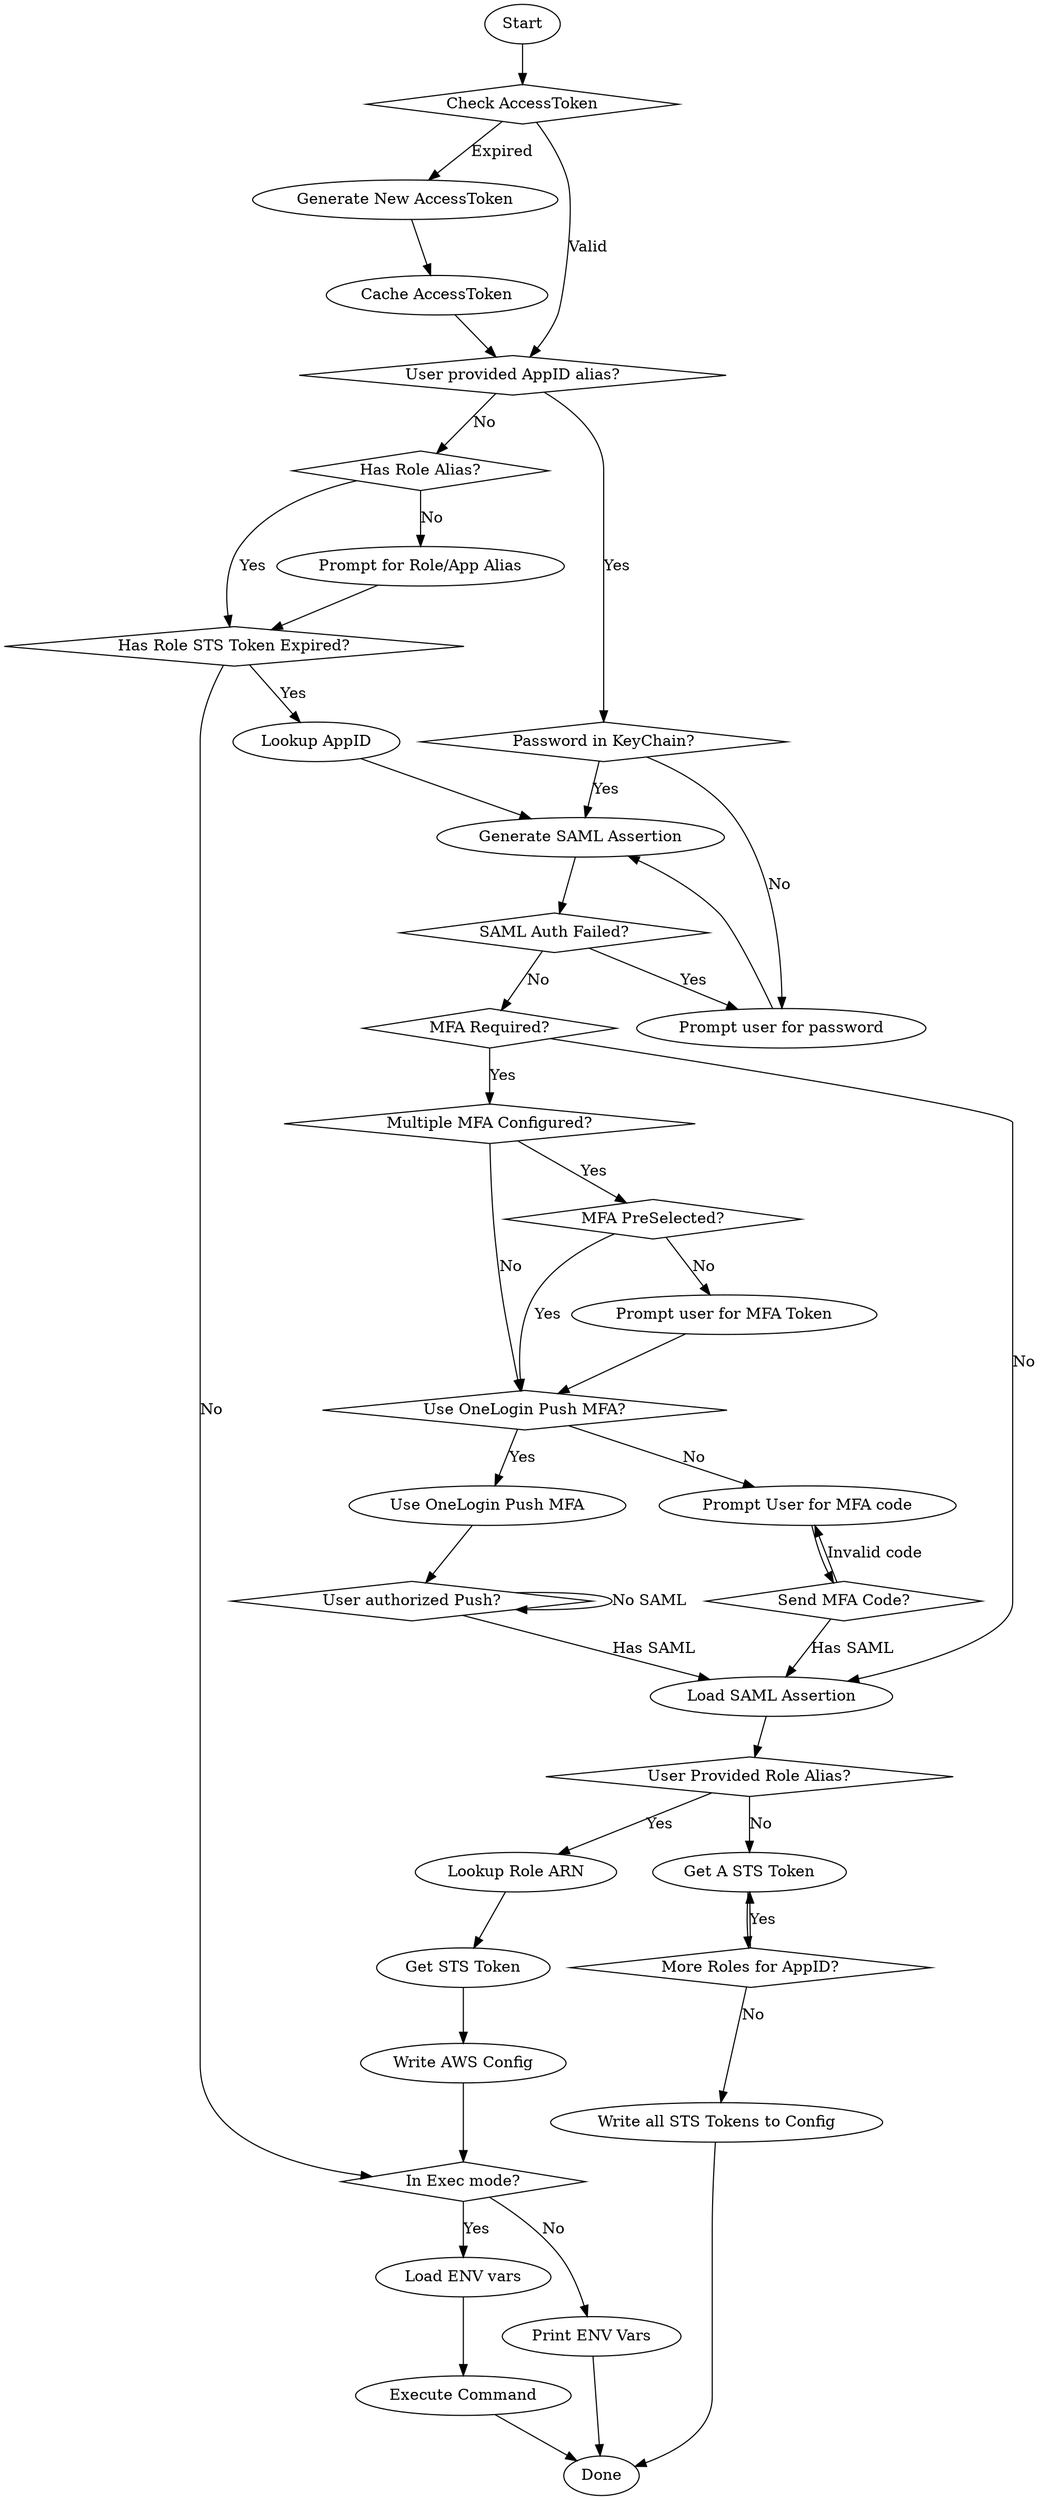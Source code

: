digraph g {
    Start -> AT_Check 
    AT_Check [label="Check AccessToken" shape=diamond]
    AT_Check -> OAuth2 [label="Expired"]
    OAuth2 [label="Generate New AccessToken"]
    AT_Check -> Have_AppAlias [label="Valid"]
    OAuth2 -> CacheOAuth2
    CacheOAuth2 [label="Cache AccessToken"]
    CacheOAuth2 -> Have_AppAlias 
    Have_AppAlias [label="User provided AppID alias?" shape=diamond]
    Have_AppAlias -> Have_RoleAlias [label="No"]
    Have_AppAlias -> Has_Pass [label="Yes"]
    Has_Pass [label="Password in KeyChain?" shape=diamond]
    Has_Pass -> SAML_Assert [label="Yes"]
    Has_Pass -> Prompt_Pass [label="No"]
    Prompt_Pass -> SAML_Assert
    Prompt_Pass [label="Prompt user for password"]

    SAML_Assert -> SAML_Auth_Failed
    SAML_Assert [label="Generate SAML Assertion"]
    SAML_Auth_Failed [label="SAML Auth Failed?" shape=diamond]
    SAML_Auth_Failed -> Prompt_Pass [label="Yes"]
    SAML_Auth_Failed -> MFA_Required [label="No"]

    MFA_Required [label="MFA Required?" shape=diamond]
    MFA_Required -> Multiple_MFA [label="Yes"]
    MFA_Required -> GET_SAML_Assertion [label="No"]

    Multiple_MFA [label="Multiple MFA Configured?" shape=diamond]
    Multiple_MFA -> MFA_Push [label="No"]
    Multiple_MFA -> MFA_Preselect [label="Yes"]

    MFA_Preselect [label="MFA PreSelected?" shape=diamond]
    MFA_Preselect -> MFA_Push [label="Yes"]
    MFA_Preselect -> Choose_MFA [label="No"]

    MFA_Push [label="Use OneLogin Push MFA?" shape=diamond]
    MFA_Push -> Push_MFA [label="Yes"]
    MFA_Push -> Prompt_MFA [label="No"]

    Choose_MFA [label="Prompt user for MFA Token"]
    Choose_MFA -> MFA_Push

    Prompt_MFA -> Send_MFA
    Prompt_MFA [label="Prompt User for MFA code"]

    Send_MFA -> GET_SAML_Assertion [label="Has SAML"]
    Send_MFA [label="Send MFA Code?" shape=diamond]
    Send_MFA -> Prompt_MFA [label="Invalid code"]

    Push_MFA -> Poll_MFA
    Push_MFA [label="Use OneLogin Push MFA"]

    Poll_MFA -> Poll_MFA [label="No SAML"]
    Poll_MFA -> GET_SAML_Assertion [label="Has SAML"]
    Poll_MFA [label="User authorized Push?" shape=diamond]

    Have_RoleAlias [label="Has Role Alias?" shape=diamond]
    Have_RoleAlias -> Role_Expired [label="Yes"]
    Role_Expired [label="Has Role STS Token Expired?" shape=diamond]
    Role_Expired -> Check_EXEC [label="No"]
    Role_Expired -> Lookup_AppId [label="Yes"]

    Lookup_AppId [label="Lookup AppID"]
    Lookup_AppId -> SAML_Assert
    Have_RoleAlias -> Prompt [label="No"]
    Prompt [label="Prompt for Role/App Alias"]
    Prompt -> Role_Expired

    GET_SAML_Assertion [label="Load SAML Assertion"]
    GET_SAML_Assertion -> One_Role
    One_Role [label="User Provided Role Alias?" shape=diamond]
    One_Role -> Lookup_RoleARN [label="Yes"]
    Lookup_RoleARN [label="Lookup Role ARN"]
    Lookup_RoleARN -> Get_STSToken
    Get_STSToken [label="Get STS Token"]
    Get_STSToken -> Write_One_CFG

    One_Role -> Get_One_STSSToken [label="No"]
    Get_One_STSSToken [label="Get A STS Token"]
    Get_One_STSSToken -> More_STS
    More_STS [label="More Roles for AppID?" shape=diamond]
    More_STS -> Get_One_STSSToken [label="Yes"]
    More_STS -> Write_All_Cfgs [label="No"]
    Write_All_Cfgs [label="Write all STS Tokens to Config"]
    Write_All_Cfgs -> End
    

    Write_One_CFG [label="Write AWS Config"]
    Write_One_CFG -> Check_EXEC

    Check_EXEC [label="In Exec mode?" shape=diamond]
    Check_EXEC -> Load_ENV [label="Yes"]
    Load_ENV [label="Load ENV vars"]
    Load_ENV -> Exec 
    Exec [label="Execute Command"]
    Exec -> End
    
    Check_EXEC -> Print_Env [label="No"]
    Print_Env [label="Print ENV Vars"]
    Print_Env -> End

    End [label="Done"]
}
